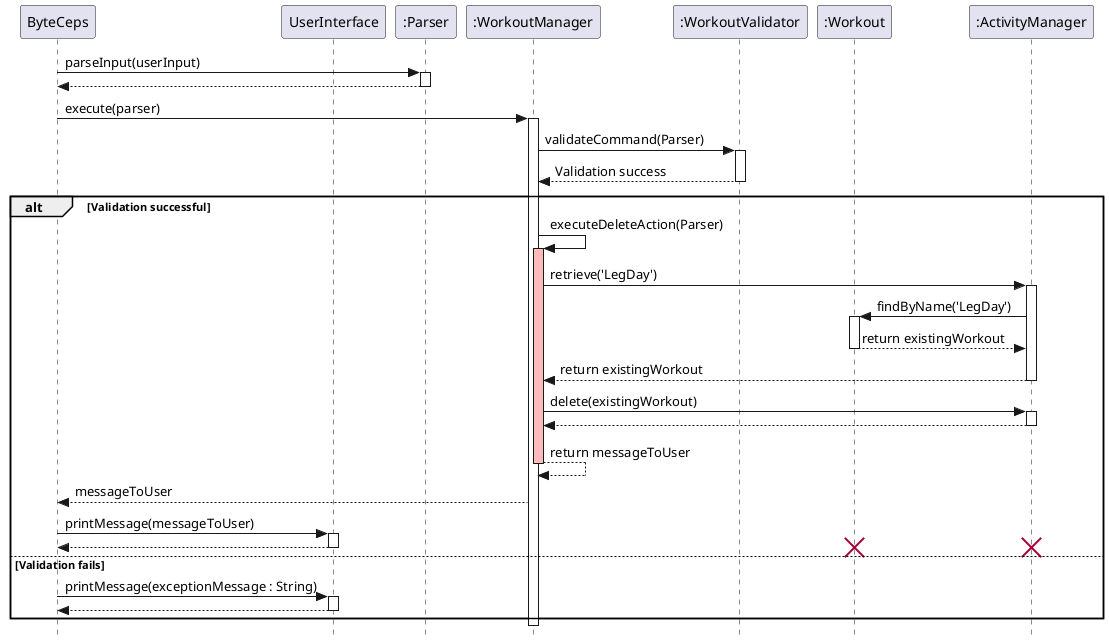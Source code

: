 @startuml SequenceDiagram

skinparam classAttributeIconSize 0
skinparam style strictuml

participant ByteCeps as User
participant UserInterface
participant ":ActivityManager" as ActivityManager
participant ":Parser" as Parser
participant ":WorkoutManager" as WorkoutManager
participant ":WorkoutValidator" as Validator
participant ":Workout" as Workout


User -> Parser : parseInput(userInput)
activate Parser
User <-- Parser
deactivate Parser

User -> WorkoutManager : execute(parser)
activate WorkoutManager

WorkoutManager -> Validator : validateCommand(Parser)
activate Validator
Validator --> WorkoutManager : Validation success
deactivate Validator

alt Validation successful

    WorkoutManager -> WorkoutManager : executeDeleteAction(Parser)
    activate WorkoutManager #FFBBBB

    create ":ActivityManager" as ActivityManager
    WorkoutManager -> ActivityManager : retrieve('LegDay')
    activate ActivityManager
    ActivityManager -> Workout : findByName('LegDay')
    activate Workout
    Workout --> ActivityManager : return existingWorkout
    deactivate Workout
    ActivityManager --> WorkoutManager : return existingWorkout
    deactivate ActivityManager

    WorkoutManager -> ActivityManager : delete(existingWorkout)
    activate ActivityManager
    ActivityManager --> WorkoutManager :
    deactivate ActivityManager

    WorkoutManager --> WorkoutManager : return messageToUser
    deactivate WorkoutManager #FFBBBB
    WorkoutManager --> User : messageToUser
    User -> UserInterface: printMessage(messageToUser)
    activate UserInterface
    UserInterface --> User
    deactivate UserInterface

    destroy Workout
    destroy ActivityManager

else Validation fails
    User -> UserInterface: printMessage(exceptionMessage : String)
    activate UserInterface
    UserInterface --> User:
    deactivate UserInterface
end

deactivate WorkoutManager
deactivate Parser

@enduml
